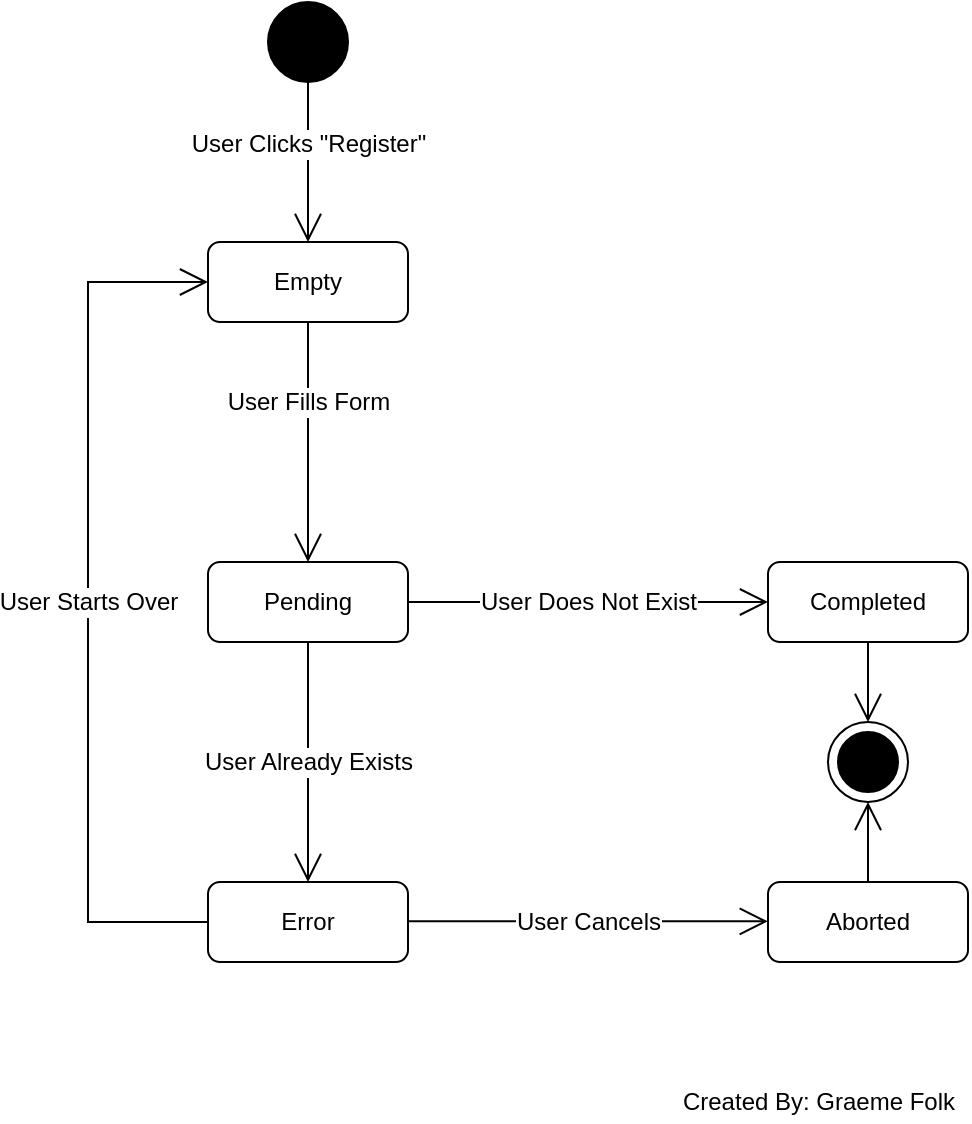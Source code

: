 <mxfile>
    <diagram id="pnjYEdLZYYBWFfkv9bqL" name="Page-1">
        <mxGraphModel dx="878" dy="733" grid="1" gridSize="10" guides="1" tooltips="1" connect="1" arrows="1" fold="1" page="1" pageScale="1" pageWidth="827" pageHeight="1169" math="0" shadow="0">
            <root>
                <mxCell id="0"/>
                <mxCell id="1" parent="0"/>
                <mxCell id="4" value="" style="shape=ellipse;html=1;fillColor=#000000;fontSize=18;fontColor=#000000;strokeColor=#000000;" parent="1" vertex="1">
                    <mxGeometry x="280" width="40" height="40" as="geometry"/>
                </mxCell>
                <mxCell id="5" value="" style="shape=mxgraph.sysml.actFinal;html=1;verticalLabelPosition=bottom;labelBackgroundColor=#ffffff;verticalAlign=top;fontColor=#000000;fillColor=#FFFFFF;strokeColor=#000000;" parent="1" vertex="1">
                    <mxGeometry x="560" y="360" width="40" height="40" as="geometry"/>
                </mxCell>
                <mxCell id="6" value="Pending" style="shape=rect;rounded=1;html=1;whiteSpace=wrap;align=center;fontColor=#000000;fillColor=#ffffff;strokeColor=#000000;" parent="1" vertex="1">
                    <mxGeometry x="250" y="280" width="100" height="40" as="geometry"/>
                </mxCell>
                <mxCell id="7" value="" style="edgeStyle=elbowEdgeStyle;html=1;elbow=horizontal;align=right;verticalAlign=bottom;rounded=0;labelBackgroundColor=none;endArrow=open;endSize=12;exitX=0.5;exitY=1;fontColor=#000000;strokeColor=#000000;entryX=0.5;entryY=0;entryDx=0;entryDy=0;" parent="1" source="6" target="12" edge="1">
                    <mxGeometry relative="1" as="geometry">
                        <mxPoint x="299.5" y="340" as="sourcePoint"/>
                        <mxPoint x="300" y="400" as="targetPoint"/>
                        <Array as="points"/>
                    </mxGeometry>
                </mxCell>
                <mxCell id="8" value="User Already Exists" style="text;html=1;resizable=0;points=[];align=center;verticalAlign=middle;labelBackgroundColor=#ffffff;fontColor=#000000;" parent="7" vertex="1" connectable="0">
                    <mxGeometry y="-9" relative="1" as="geometry">
                        <mxPoint x="9" as="offset"/>
                    </mxGeometry>
                </mxCell>
                <mxCell id="24" style="edgeStyle=elbowEdgeStyle;html=1;elbow=horizontal;align=right;verticalAlign=bottom;rounded=0;labelBackgroundColor=none;endArrow=open;endSize=12;exitX=0;exitY=0.5;fontColor=#000000;strokeColor=#000000;exitDx=0;exitDy=0;entryX=0;entryY=0.5;entryDx=0;entryDy=0;" parent="1" source="12" target="18" edge="1">
                    <mxGeometry relative="1" as="geometry">
                        <Array as="points">
                            <mxPoint x="190" y="310"/>
                        </Array>
                    </mxGeometry>
                </mxCell>
                <mxCell id="12" value="Error" style="shape=rect;rounded=1;html=1;whiteSpace=wrap;align=center;fontColor=#000000;fillColor=#ffffff;strokeColor=#000000;" parent="1" vertex="1">
                    <mxGeometry x="250" y="440" width="100" height="40" as="geometry"/>
                </mxCell>
                <mxCell id="13" value="Completed" style="shape=rect;rounded=1;html=1;whiteSpace=wrap;align=center;fontColor=#000000;fillColor=#ffffff;strokeColor=#000000;" parent="1" vertex="1">
                    <mxGeometry x="530" y="280" width="100" height="40" as="geometry"/>
                </mxCell>
                <mxCell id="14" value="" style="edgeStyle=elbowEdgeStyle;html=1;elbow=horizontal;align=right;verticalAlign=bottom;rounded=0;labelBackgroundColor=none;endArrow=open;endSize=12;exitX=0.5;exitY=1;fontColor=#000000;strokeColor=#000000;exitDx=0;exitDy=0;entryX=0;entryY=0.5;entryDx=0;entryDy=0;" parent="1" target="13" edge="1">
                    <mxGeometry relative="1" as="geometry">
                        <mxPoint x="350.08" y="300" as="sourcePoint"/>
                        <mxPoint x="349.58" y="380" as="targetPoint"/>
                        <Array as="points"/>
                    </mxGeometry>
                </mxCell>
                <mxCell id="15" value="User Does Not Exist" style="text;html=1;resizable=0;points=[];align=center;verticalAlign=middle;labelBackgroundColor=#ffffff;fontColor=#000000;" parent="14" vertex="1" connectable="0">
                    <mxGeometry y="-9" relative="1" as="geometry">
                        <mxPoint y="-9" as="offset"/>
                    </mxGeometry>
                </mxCell>
                <mxCell id="16" value="" style="edgeStyle=elbowEdgeStyle;html=1;align=right;verticalAlign=bottom;rounded=0;labelBackgroundColor=none;endArrow=open;endSize=12;exitX=0.5;exitY=1;fontColor=#000000;strokeColor=#000000;exitDx=0;exitDy=0;" parent="1" source="18" edge="1">
                    <mxGeometry relative="1" as="geometry">
                        <mxPoint x="299.58" y="200" as="sourcePoint"/>
                        <mxPoint x="299.58" y="280" as="targetPoint"/>
                    </mxGeometry>
                </mxCell>
                <mxCell id="17" value="User Fills Form" style="text;html=1;resizable=0;points=[];align=center;verticalAlign=middle;labelBackgroundColor=#ffffff;fontColor=#000000;" parent="16" vertex="1" connectable="0">
                    <mxGeometry y="-9" relative="1" as="geometry">
                        <mxPoint x="9" y="-20" as="offset"/>
                    </mxGeometry>
                </mxCell>
                <mxCell id="18" value="Empty" style="shape=rect;rounded=1;html=1;whiteSpace=wrap;align=center;fontColor=#000000;fillColor=#ffffff;strokeColor=#000000;" parent="1" vertex="1">
                    <mxGeometry x="250" y="120" width="100" height="40" as="geometry"/>
                </mxCell>
                <mxCell id="21" value="" style="edgeStyle=elbowEdgeStyle;html=1;elbow=horizontal;align=right;verticalAlign=bottom;rounded=0;labelBackgroundColor=none;endArrow=open;endSize=12;fontColor=#000000;strokeColor=#000000;" parent="1" edge="1">
                    <mxGeometry relative="1" as="geometry">
                        <mxPoint x="580" y="320" as="sourcePoint"/>
                        <mxPoint x="580" y="360" as="targetPoint"/>
                        <Array as="points"/>
                    </mxGeometry>
                </mxCell>
                <mxCell id="25" value="" style="edgeStyle=elbowEdgeStyle;html=1;elbow=horizontal;align=right;verticalAlign=bottom;rounded=0;labelBackgroundColor=none;endArrow=open;endSize=12;fontColor=#000000;strokeColor=#000000;entryX=0.5;entryY=0;entryDx=0;entryDy=0;exitX=0.5;exitY=1;exitDx=0;exitDy=0;" parent="1" source="4" target="18" edge="1">
                    <mxGeometry relative="1" as="geometry">
                        <mxPoint x="90" y="140" as="sourcePoint"/>
                        <mxPoint x="250" y="139.58" as="targetPoint"/>
                        <Array as="points">
                            <mxPoint x="300" y="100"/>
                        </Array>
                    </mxGeometry>
                </mxCell>
                <mxCell id="26" value="User Clicks &quot;Register&quot;" style="text;html=1;resizable=0;points=[];align=center;verticalAlign=middle;labelBackgroundColor=#ffffff;fontColor=#000000;" parent="25" vertex="1" connectable="0">
                    <mxGeometry y="-9" relative="1" as="geometry">
                        <mxPoint x="9" y="-9" as="offset"/>
                    </mxGeometry>
                </mxCell>
                <mxCell id="27" value="User Starts Over" style="text;html=1;resizable=0;points=[];align=center;verticalAlign=middle;labelBackgroundColor=#ffffff;fontColor=#000000;" parent="1" vertex="1" connectable="0">
                    <mxGeometry x="190" y="300" as="geometry"/>
                </mxCell>
                <mxCell id="28" value="Aborted" style="shape=rect;rounded=1;html=1;whiteSpace=wrap;align=center;fontColor=#000000;fillColor=#ffffff;strokeColor=#000000;" parent="1" vertex="1">
                    <mxGeometry x="530" y="440" width="100" height="40" as="geometry"/>
                </mxCell>
                <mxCell id="29" value="" style="edgeStyle=elbowEdgeStyle;html=1;elbow=horizontal;align=right;verticalAlign=bottom;rounded=0;labelBackgroundColor=none;endArrow=open;endSize=12;exitX=0.5;exitY=1;fontColor=#000000;strokeColor=#000000;exitDx=0;exitDy=0;entryX=0;entryY=0.5;entryDx=0;entryDy=0;" parent="1" edge="1">
                    <mxGeometry relative="1" as="geometry">
                        <mxPoint x="350.0" y="459.66" as="sourcePoint"/>
                        <mxPoint x="529.92" y="459.66" as="targetPoint"/>
                        <Array as="points"/>
                    </mxGeometry>
                </mxCell>
                <mxCell id="30" value="User Cancels" style="text;html=1;resizable=0;points=[];align=center;verticalAlign=middle;labelBackgroundColor=#ffffff;fontColor=#000000;" parent="29" vertex="1" connectable="0">
                    <mxGeometry y="-9" relative="1" as="geometry">
                        <mxPoint y="-9" as="offset"/>
                    </mxGeometry>
                </mxCell>
                <mxCell id="32" value="" style="edgeStyle=elbowEdgeStyle;html=1;elbow=horizontal;align=right;verticalAlign=bottom;rounded=0;labelBackgroundColor=none;endArrow=open;endSize=12;fontColor=#000000;strokeColor=#000000;entryX=0.5;entryY=1;entryDx=0;entryDy=0;entryPerimeter=0;exitX=0.5;exitY=0;exitDx=0;exitDy=0;" parent="1" source="28" target="5" edge="1">
                    <mxGeometry relative="1" as="geometry">
                        <mxPoint x="530.13" y="400.0" as="sourcePoint"/>
                        <mxPoint x="530.13" y="440.0" as="targetPoint"/>
                        <Array as="points"/>
                    </mxGeometry>
                </mxCell>
                <mxCell id="33" value="Created By: Graeme Folk" style="text;html=1;align=center;verticalAlign=middle;resizable=0;points=[];autosize=1;strokeColor=none;fillColor=none;" vertex="1" parent="1">
                    <mxGeometry x="480" y="540" width="150" height="20" as="geometry"/>
                </mxCell>
            </root>
        </mxGraphModel>
    </diagram>
</mxfile>